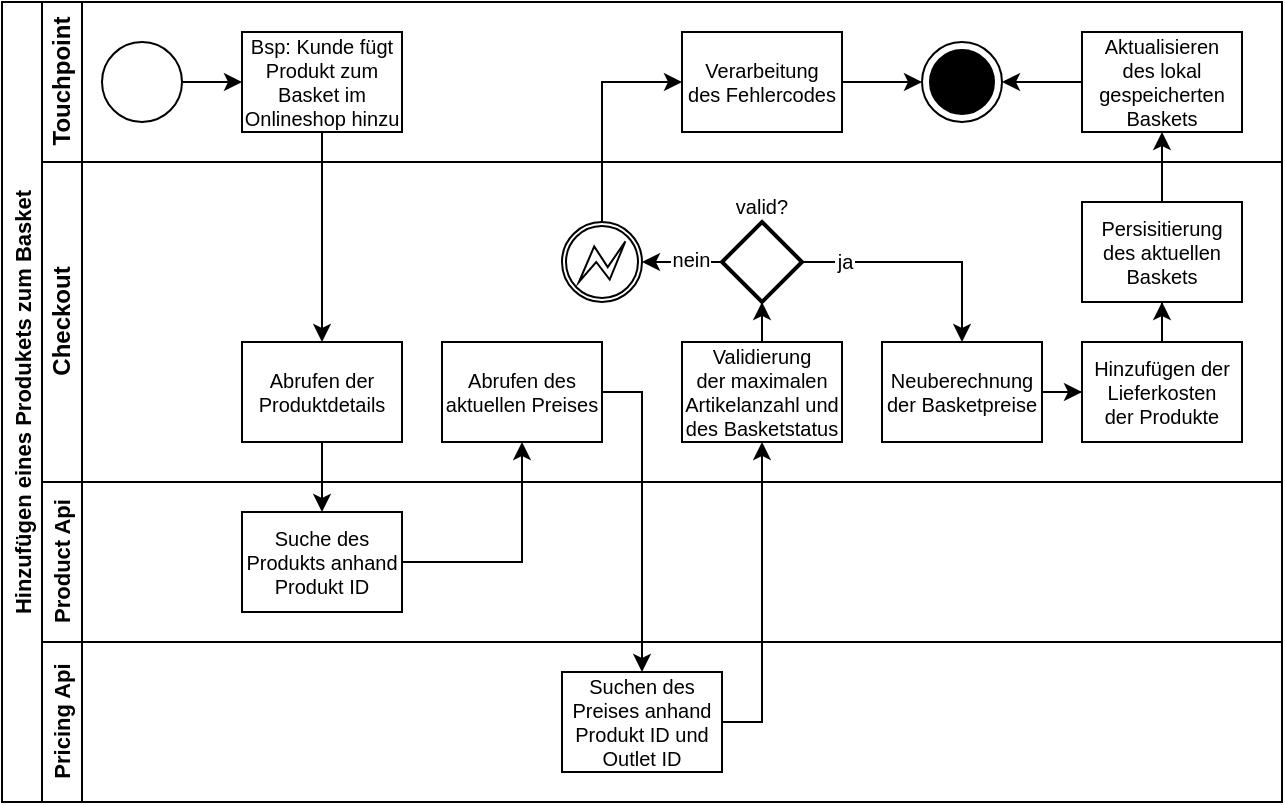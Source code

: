 <mxfile version="15.7.3" type="device"><diagram id="2wMZsplqy6N8PgBtkX_B" name="Seite-1"><mxGraphModel dx="1102" dy="-629" grid="1" gridSize="10" guides="1" tooltips="1" connect="1" arrows="1" fold="1" page="1" pageScale="1" pageWidth="1169" pageHeight="827" math="0" shadow="0"><root><mxCell id="0"/><mxCell id="1" parent="0"/><mxCell id="2uFBdvoXPQzoiTEgPVtV-1" value="Hinzufügen eines Produkets zum Basket" style="swimlane;childLayout=stackLayout;resizeParent=1;resizeParentMax=0;horizontal=0;startSize=20;horizontalStack=0;fontColor=#000000;strokeColor=#000000;fontSize=11;fillColor=none;" parent="1" vertex="1"><mxGeometry x="10" y="2240" width="640" height="400" as="geometry"/></mxCell><mxCell id="2uFBdvoXPQzoiTEgPVtV-2" value="Touchpoint" style="swimlane;html=1;startSize=20;horizontal=0;fontColor=#000000;strokeColor=#000000;fillColor=none;" parent="2uFBdvoXPQzoiTEgPVtV-1" vertex="1"><mxGeometry x="20" width="620" height="80" as="geometry"/></mxCell><mxCell id="2uFBdvoXPQzoiTEgPVtV-3" value="" style="edgeStyle=orthogonalEdgeStyle;rounded=0;orthogonalLoop=1;jettySize=auto;html=1;fontColor=#000000;strokeColor=#000000;" parent="2uFBdvoXPQzoiTEgPVtV-2" source="2uFBdvoXPQzoiTEgPVtV-4" target="2uFBdvoXPQzoiTEgPVtV-5" edge="1"><mxGeometry relative="1" as="geometry"/></mxCell><mxCell id="2uFBdvoXPQzoiTEgPVtV-4" value="" style="ellipse;whiteSpace=wrap;html=1;fontColor=#000000;strokeColor=#000000;fillColor=#FFFFFF;" parent="2uFBdvoXPQzoiTEgPVtV-2" vertex="1"><mxGeometry x="30" y="20" width="40" height="40" as="geometry"/></mxCell><mxCell id="2uFBdvoXPQzoiTEgPVtV-5" value="Bsp: Kunde fügt &#10;Produkt zum &#10;Basket im&#10;Onlineshop hinzu" style="rounded=0;fontFamily=Helvetica;fontSize=10;fontColor=#000000;align=center;strokeColor=#000000;fillColor=#FFFFFF;" parent="2uFBdvoXPQzoiTEgPVtV-2" vertex="1"><mxGeometry x="100" y="15" width="80" height="50" as="geometry"/></mxCell><mxCell id="2uFBdvoXPQzoiTEgPVtV-6" style="edgeStyle=orthogonalEdgeStyle;rounded=0;orthogonalLoop=1;jettySize=auto;html=1;fontSize=10;fontColor=#000000;strokeColor=#000000;" parent="2uFBdvoXPQzoiTEgPVtV-2" source="2uFBdvoXPQzoiTEgPVtV-7" target="2uFBdvoXPQzoiTEgPVtV-8" edge="1"><mxGeometry relative="1" as="geometry"/></mxCell><mxCell id="2uFBdvoXPQzoiTEgPVtV-7" value="Verarbeitung&#10;des Fehlercodes" style="rounded=0;fontFamily=Helvetica;fontSize=10;fontColor=#000000;align=center;strokeColor=#000000;fillColor=#FFFFFF;" parent="2uFBdvoXPQzoiTEgPVtV-2" vertex="1"><mxGeometry x="320" y="15" width="80" height="50" as="geometry"/></mxCell><mxCell id="2uFBdvoXPQzoiTEgPVtV-8" value="" style="ellipse;html=1;shape=endState;fillColor=#000000;strokeColor=#000000;fontSize=10;fontColor=#000000;" parent="2uFBdvoXPQzoiTEgPVtV-2" vertex="1"><mxGeometry x="440" y="20" width="40" height="40" as="geometry"/></mxCell><mxCell id="2uFBdvoXPQzoiTEgPVtV-9" style="edgeStyle=orthogonalEdgeStyle;rounded=0;orthogonalLoop=1;jettySize=auto;html=1;entryX=1;entryY=0.5;entryDx=0;entryDy=0;fontSize=11;fontColor=#000000;strokeColor=#000000;" parent="2uFBdvoXPQzoiTEgPVtV-2" source="2uFBdvoXPQzoiTEgPVtV-10" target="2uFBdvoXPQzoiTEgPVtV-8" edge="1"><mxGeometry relative="1" as="geometry"/></mxCell><mxCell id="2uFBdvoXPQzoiTEgPVtV-10" value="Aktualisieren&#10;des lokal&#10;gespeicherten&#10;Baskets" style="rounded=0;fontFamily=Helvetica;fontSize=10;fontColor=#000000;align=center;strokeColor=#000000;fillColor=#FFFFFF;" parent="2uFBdvoXPQzoiTEgPVtV-2" vertex="1"><mxGeometry x="520" y="15" width="80" height="50" as="geometry"/></mxCell><mxCell id="2uFBdvoXPQzoiTEgPVtV-11" style="edgeStyle=orthogonalEdgeStyle;rounded=0;orthogonalLoop=1;jettySize=auto;html=1;fontSize=10;fontColor=#000000;strokeColor=#000000;" parent="2uFBdvoXPQzoiTEgPVtV-1" source="2uFBdvoXPQzoiTEgPVtV-5" target="2uFBdvoXPQzoiTEgPVtV-14" edge="1"><mxGeometry relative="1" as="geometry"><mxPoint x="160" y="140" as="targetPoint"/></mxGeometry></mxCell><mxCell id="2uFBdvoXPQzoiTEgPVtV-12" value="Checkout" style="swimlane;html=1;startSize=20;horizontal=0;fontColor=#000000;strokeColor=#000000;fillColor=none;" parent="2uFBdvoXPQzoiTEgPVtV-1" vertex="1"><mxGeometry x="20" y="80" width="620" height="160" as="geometry"/></mxCell><mxCell id="2uFBdvoXPQzoiTEgPVtV-13" value="Abrufen des&#10;aktuellen Preises" style="rounded=0;fontFamily=Helvetica;fontSize=10;fontColor=#000000;align=center;strokeColor=#000000;fillColor=#FFFFFF;" parent="2uFBdvoXPQzoiTEgPVtV-12" vertex="1"><mxGeometry x="200" y="90" width="80" height="50" as="geometry"/></mxCell><mxCell id="2uFBdvoXPQzoiTEgPVtV-14" value="Abrufen der&#10;Produktdetails" style="rounded=0;fontFamily=Helvetica;fontSize=10;fontColor=#000000;align=center;strokeColor=#000000;fillColor=#FFFFFF;" parent="2uFBdvoXPQzoiTEgPVtV-12" vertex="1"><mxGeometry x="100" y="90" width="80" height="50" as="geometry"/></mxCell><mxCell id="2uFBdvoXPQzoiTEgPVtV-15" style="edgeStyle=orthogonalEdgeStyle;rounded=0;orthogonalLoop=1;jettySize=auto;html=1;exitX=0.5;exitY=0;exitDx=0;exitDy=0;fontSize=11;fontColor=#000000;strokeColor=#000000;" parent="2uFBdvoXPQzoiTEgPVtV-12" source="2uFBdvoXPQzoiTEgPVtV-16" target="2uFBdvoXPQzoiTEgPVtV-21" edge="1"><mxGeometry relative="1" as="geometry"/></mxCell><mxCell id="2uFBdvoXPQzoiTEgPVtV-16" value="Validierung&#10;der maximalen&#10;Artikelanzahl und&#10;des Basketstatus" style="rounded=0;fontFamily=Helvetica;fontSize=10;fontColor=#000000;align=center;strokeColor=#000000;fillColor=#FFFFFF;" parent="2uFBdvoXPQzoiTEgPVtV-12" vertex="1"><mxGeometry x="320" y="90" width="80" height="50" as="geometry"/></mxCell><mxCell id="2uFBdvoXPQzoiTEgPVtV-17" style="edgeStyle=orthogonalEdgeStyle;rounded=0;orthogonalLoop=1;jettySize=auto;html=1;fontSize=11;fontColor=#000000;strokeColor=#000000;" parent="2uFBdvoXPQzoiTEgPVtV-12" source="2uFBdvoXPQzoiTEgPVtV-21" target="2uFBdvoXPQzoiTEgPVtV-23" edge="1"><mxGeometry relative="1" as="geometry"/></mxCell><mxCell id="2uFBdvoXPQzoiTEgPVtV-18" value="nein" style="edgeLabel;align=center;verticalAlign=middle;resizable=0;points=[];fontSize=10;fontColor=#000000;labelBackgroundColor=#FFFFFF;" parent="2uFBdvoXPQzoiTEgPVtV-17" vertex="1" connectable="0"><mxGeometry x="-0.221" y="1" relative="1" as="geometry"><mxPoint y="-3" as="offset"/></mxGeometry></mxCell><mxCell id="2uFBdvoXPQzoiTEgPVtV-19" style="edgeStyle=orthogonalEdgeStyle;rounded=0;orthogonalLoop=1;jettySize=auto;html=1;exitX=1;exitY=0.5;exitDx=0;exitDy=0;exitPerimeter=0;entryX=0.5;entryY=0;entryDx=0;entryDy=0;fontSize=11;fontColor=#000000;strokeColor=#000000;" parent="2uFBdvoXPQzoiTEgPVtV-12" source="2uFBdvoXPQzoiTEgPVtV-21" target="2uFBdvoXPQzoiTEgPVtV-25" edge="1"><mxGeometry relative="1" as="geometry"/></mxCell><mxCell id="2uFBdvoXPQzoiTEgPVtV-20" value="ja" style="edgeLabel;align=center;verticalAlign=middle;resizable=0;points=[];fontSize=10;fontColor=#000000;labelBackgroundColor=#FFFFFF;" parent="2uFBdvoXPQzoiTEgPVtV-19" vertex="1" connectable="0"><mxGeometry x="-0.644" y="1" relative="1" as="geometry"><mxPoint as="offset"/></mxGeometry></mxCell><mxCell id="2uFBdvoXPQzoiTEgPVtV-21" value="" style="strokeWidth=2;html=1;shape=mxgraph.flowchart.decision;whiteSpace=wrap;fontSize=10;fontColor=#000000;fillColor=#FFFFFF;strokeColor=#000000;" parent="2uFBdvoXPQzoiTEgPVtV-12" vertex="1"><mxGeometry x="340" y="30" width="40" height="40" as="geometry"/></mxCell><mxCell id="2uFBdvoXPQzoiTEgPVtV-22" value="valid?" style="text;strokeColor=none;fillColor=none;align=center;verticalAlign=middle;fontSize=10;fontColor=#000000;labelBackgroundColor=none;" parent="2uFBdvoXPQzoiTEgPVtV-12" vertex="1"><mxGeometry x="332.5" y="12" width="55" height="20" as="geometry"/></mxCell><mxCell id="2uFBdvoXPQzoiTEgPVtV-23" value="" style="points=[[0.145,0.145,0],[0.5,0,0],[0.855,0.145,0],[1,0.5,0],[0.855,0.855,0],[0.5,1,0],[0.145,0.855,0],[0,0.5,0]];shape=mxgraph.bpmn.event;html=1;verticalLabelPosition=bottom;labelBackgroundColor=#ffffff;verticalAlign=top;align=center;perimeter=ellipsePerimeter;outlineConnect=0;aspect=fixed;outline=boundInt;symbol=error;fontSize=10;fontColor=#000000;strokeColor=#000000;fillColor=#FFFFFF;" parent="2uFBdvoXPQzoiTEgPVtV-12" vertex="1"><mxGeometry x="260" y="30" width="40" height="40" as="geometry"/></mxCell><mxCell id="2uFBdvoXPQzoiTEgPVtV-24" style="edgeStyle=orthogonalEdgeStyle;rounded=0;orthogonalLoop=1;jettySize=auto;html=1;entryX=0;entryY=0.5;entryDx=0;entryDy=0;fontSize=11;fontColor=#000000;strokeColor=#000000;" parent="2uFBdvoXPQzoiTEgPVtV-12" source="2uFBdvoXPQzoiTEgPVtV-25" target="2uFBdvoXPQzoiTEgPVtV-27" edge="1"><mxGeometry relative="1" as="geometry"/></mxCell><mxCell id="2uFBdvoXPQzoiTEgPVtV-25" value="Neuberechnung&#10;der Basketpreise" style="rounded=0;fontFamily=Helvetica;fontSize=10;fontColor=#000000;align=center;strokeColor=#000000;fillColor=#FFFFFF;" parent="2uFBdvoXPQzoiTEgPVtV-12" vertex="1"><mxGeometry x="420" y="90" width="80" height="50" as="geometry"/></mxCell><mxCell id="2uFBdvoXPQzoiTEgPVtV-26" style="edgeStyle=orthogonalEdgeStyle;rounded=0;orthogonalLoop=1;jettySize=auto;html=1;entryX=0.5;entryY=1;entryDx=0;entryDy=0;fontSize=11;fontColor=#000000;strokeColor=#000000;" parent="2uFBdvoXPQzoiTEgPVtV-12" source="2uFBdvoXPQzoiTEgPVtV-27" target="2uFBdvoXPQzoiTEgPVtV-28" edge="1"><mxGeometry relative="1" as="geometry"/></mxCell><mxCell id="2uFBdvoXPQzoiTEgPVtV-27" value="Hinzufügen der&#10;Lieferkosten&#10;der Produkte" style="rounded=0;fontFamily=Helvetica;fontSize=10;fontColor=#000000;align=center;strokeColor=#000000;fillColor=#FFFFFF;" parent="2uFBdvoXPQzoiTEgPVtV-12" vertex="1"><mxGeometry x="520" y="90" width="80" height="50" as="geometry"/></mxCell><mxCell id="2uFBdvoXPQzoiTEgPVtV-28" value="Persisitierung&#10;des aktuellen&#10;Baskets" style="rounded=0;fontFamily=Helvetica;fontSize=10;fontColor=#000000;align=center;strokeColor=#000000;fillColor=#FFFFFF;" parent="2uFBdvoXPQzoiTEgPVtV-12" vertex="1"><mxGeometry x="520" y="20" width="80" height="50" as="geometry"/></mxCell><mxCell id="2uFBdvoXPQzoiTEgPVtV-29" value="Product Api" style="swimlane;html=1;startSize=20;horizontal=0;fontColor=#000000;strokeColor=#000000;fontSize=11;fillColor=none;" parent="2uFBdvoXPQzoiTEgPVtV-1" vertex="1"><mxGeometry x="20" y="240" width="620" height="80" as="geometry"/></mxCell><mxCell id="2uFBdvoXPQzoiTEgPVtV-30" value="Suche des &#10;Produkts anhand&#10;Produkt ID" style="rounded=0;fontFamily=Helvetica;fontSize=10;fontColor=#000000;align=center;strokeColor=#000000;fillColor=#FFFFFF;" parent="2uFBdvoXPQzoiTEgPVtV-29" vertex="1"><mxGeometry x="100" y="15" width="80" height="50" as="geometry"/></mxCell><mxCell id="2uFBdvoXPQzoiTEgPVtV-31" style="edgeStyle=orthogonalEdgeStyle;rounded=0;orthogonalLoop=1;jettySize=auto;html=1;fontSize=11;fontColor=#000000;strokeColor=#000000;" parent="2uFBdvoXPQzoiTEgPVtV-1" source="2uFBdvoXPQzoiTEgPVtV-14" target="2uFBdvoXPQzoiTEgPVtV-30" edge="1"><mxGeometry relative="1" as="geometry"/></mxCell><mxCell id="2uFBdvoXPQzoiTEgPVtV-32" style="edgeStyle=orthogonalEdgeStyle;rounded=0;orthogonalLoop=1;jettySize=auto;html=1;entryX=0.5;entryY=1;entryDx=0;entryDy=0;fontSize=11;fontColor=#000000;strokeColor=#000000;exitX=1;exitY=0.5;exitDx=0;exitDy=0;" parent="2uFBdvoXPQzoiTEgPVtV-1" source="2uFBdvoXPQzoiTEgPVtV-35" target="2uFBdvoXPQzoiTEgPVtV-16" edge="1"><mxGeometry relative="1" as="geometry"/></mxCell><mxCell id="2uFBdvoXPQzoiTEgPVtV-33" style="edgeStyle=orthogonalEdgeStyle;rounded=0;orthogonalLoop=1;jettySize=auto;html=1;fontSize=11;fontColor=#000000;strokeColor=#000000;entryX=0.5;entryY=0;entryDx=0;entryDy=0;exitX=1;exitY=0.5;exitDx=0;exitDy=0;" parent="2uFBdvoXPQzoiTEgPVtV-1" source="2uFBdvoXPQzoiTEgPVtV-13" target="2uFBdvoXPQzoiTEgPVtV-35" edge="1"><mxGeometry relative="1" as="geometry"><mxPoint x="320" y="245" as="targetPoint"/><mxPoint x="310" y="220" as="sourcePoint"/></mxGeometry></mxCell><mxCell id="2uFBdvoXPQzoiTEgPVtV-34" value="Pricing Api" style="swimlane;html=1;startSize=20;horizontal=0;fontColor=#000000;strokeColor=#000000;fontSize=11;fillColor=none;" parent="2uFBdvoXPQzoiTEgPVtV-1" vertex="1"><mxGeometry x="20" y="320" width="620" height="80" as="geometry"/></mxCell><mxCell id="2uFBdvoXPQzoiTEgPVtV-35" value="Suchen des&#10;Preises anhand&#10;Produkt ID und&#10;Outlet ID" style="rounded=0;fontFamily=Helvetica;fontSize=10;fontColor=#000000;align=center;strokeColor=#000000;fillColor=#FFFFFF;" parent="2uFBdvoXPQzoiTEgPVtV-34" vertex="1"><mxGeometry x="260" y="15" width="80" height="50" as="geometry"/></mxCell><mxCell id="2uFBdvoXPQzoiTEgPVtV-36" style="edgeStyle=orthogonalEdgeStyle;rounded=0;orthogonalLoop=1;jettySize=auto;html=1;entryX=0;entryY=0.5;entryDx=0;entryDy=0;fontSize=11;fontColor=#000000;strokeColor=#000000;exitX=0.5;exitY=0;exitDx=0;exitDy=0;exitPerimeter=0;" parent="2uFBdvoXPQzoiTEgPVtV-1" source="2uFBdvoXPQzoiTEgPVtV-23" target="2uFBdvoXPQzoiTEgPVtV-7" edge="1"><mxGeometry relative="1" as="geometry"/></mxCell><mxCell id="2uFBdvoXPQzoiTEgPVtV-37" style="edgeStyle=orthogonalEdgeStyle;rounded=0;orthogonalLoop=1;jettySize=auto;html=1;entryX=0.5;entryY=1;entryDx=0;entryDy=0;fontSize=11;fontColor=#000000;strokeColor=#000000;" parent="2uFBdvoXPQzoiTEgPVtV-1" source="2uFBdvoXPQzoiTEgPVtV-28" target="2uFBdvoXPQzoiTEgPVtV-10" edge="1"><mxGeometry relative="1" as="geometry"/></mxCell><mxCell id="2uFBdvoXPQzoiTEgPVtV-38" style="edgeStyle=orthogonalEdgeStyle;rounded=0;orthogonalLoop=1;jettySize=auto;html=1;exitX=1;exitY=0.5;exitDx=0;exitDy=0;entryX=0.5;entryY=1;entryDx=0;entryDy=0;fontSize=11;fontColor=#000000;strokeColor=#000000;" parent="2uFBdvoXPQzoiTEgPVtV-1" source="2uFBdvoXPQzoiTEgPVtV-30" target="2uFBdvoXPQzoiTEgPVtV-13" edge="1"><mxGeometry relative="1" as="geometry"/></mxCell></root></mxGraphModel></diagram></mxfile>